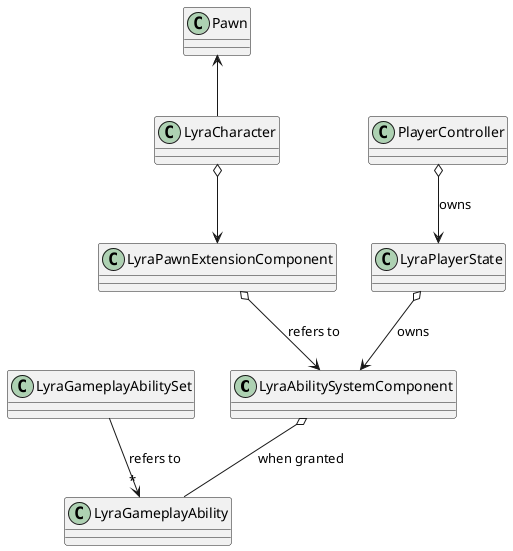 @startuml lyra_02_021

LyraAbilitySystemComponent o-- LyraGameplayAbility: when granted 
LyraGameplayAbilitySet --> "*" LyraGameplayAbility: refers to
Pawn <-- LyraCharacter
LyraCharacter o--> LyraPawnExtensionComponent
LyraPawnExtensionComponent o--> LyraAbilitySystemComponent: refers to
PlayerController o--> LyraPlayerState : owns 
LyraPlayerState o--> LyraAbilitySystemComponent: owns
@enduml